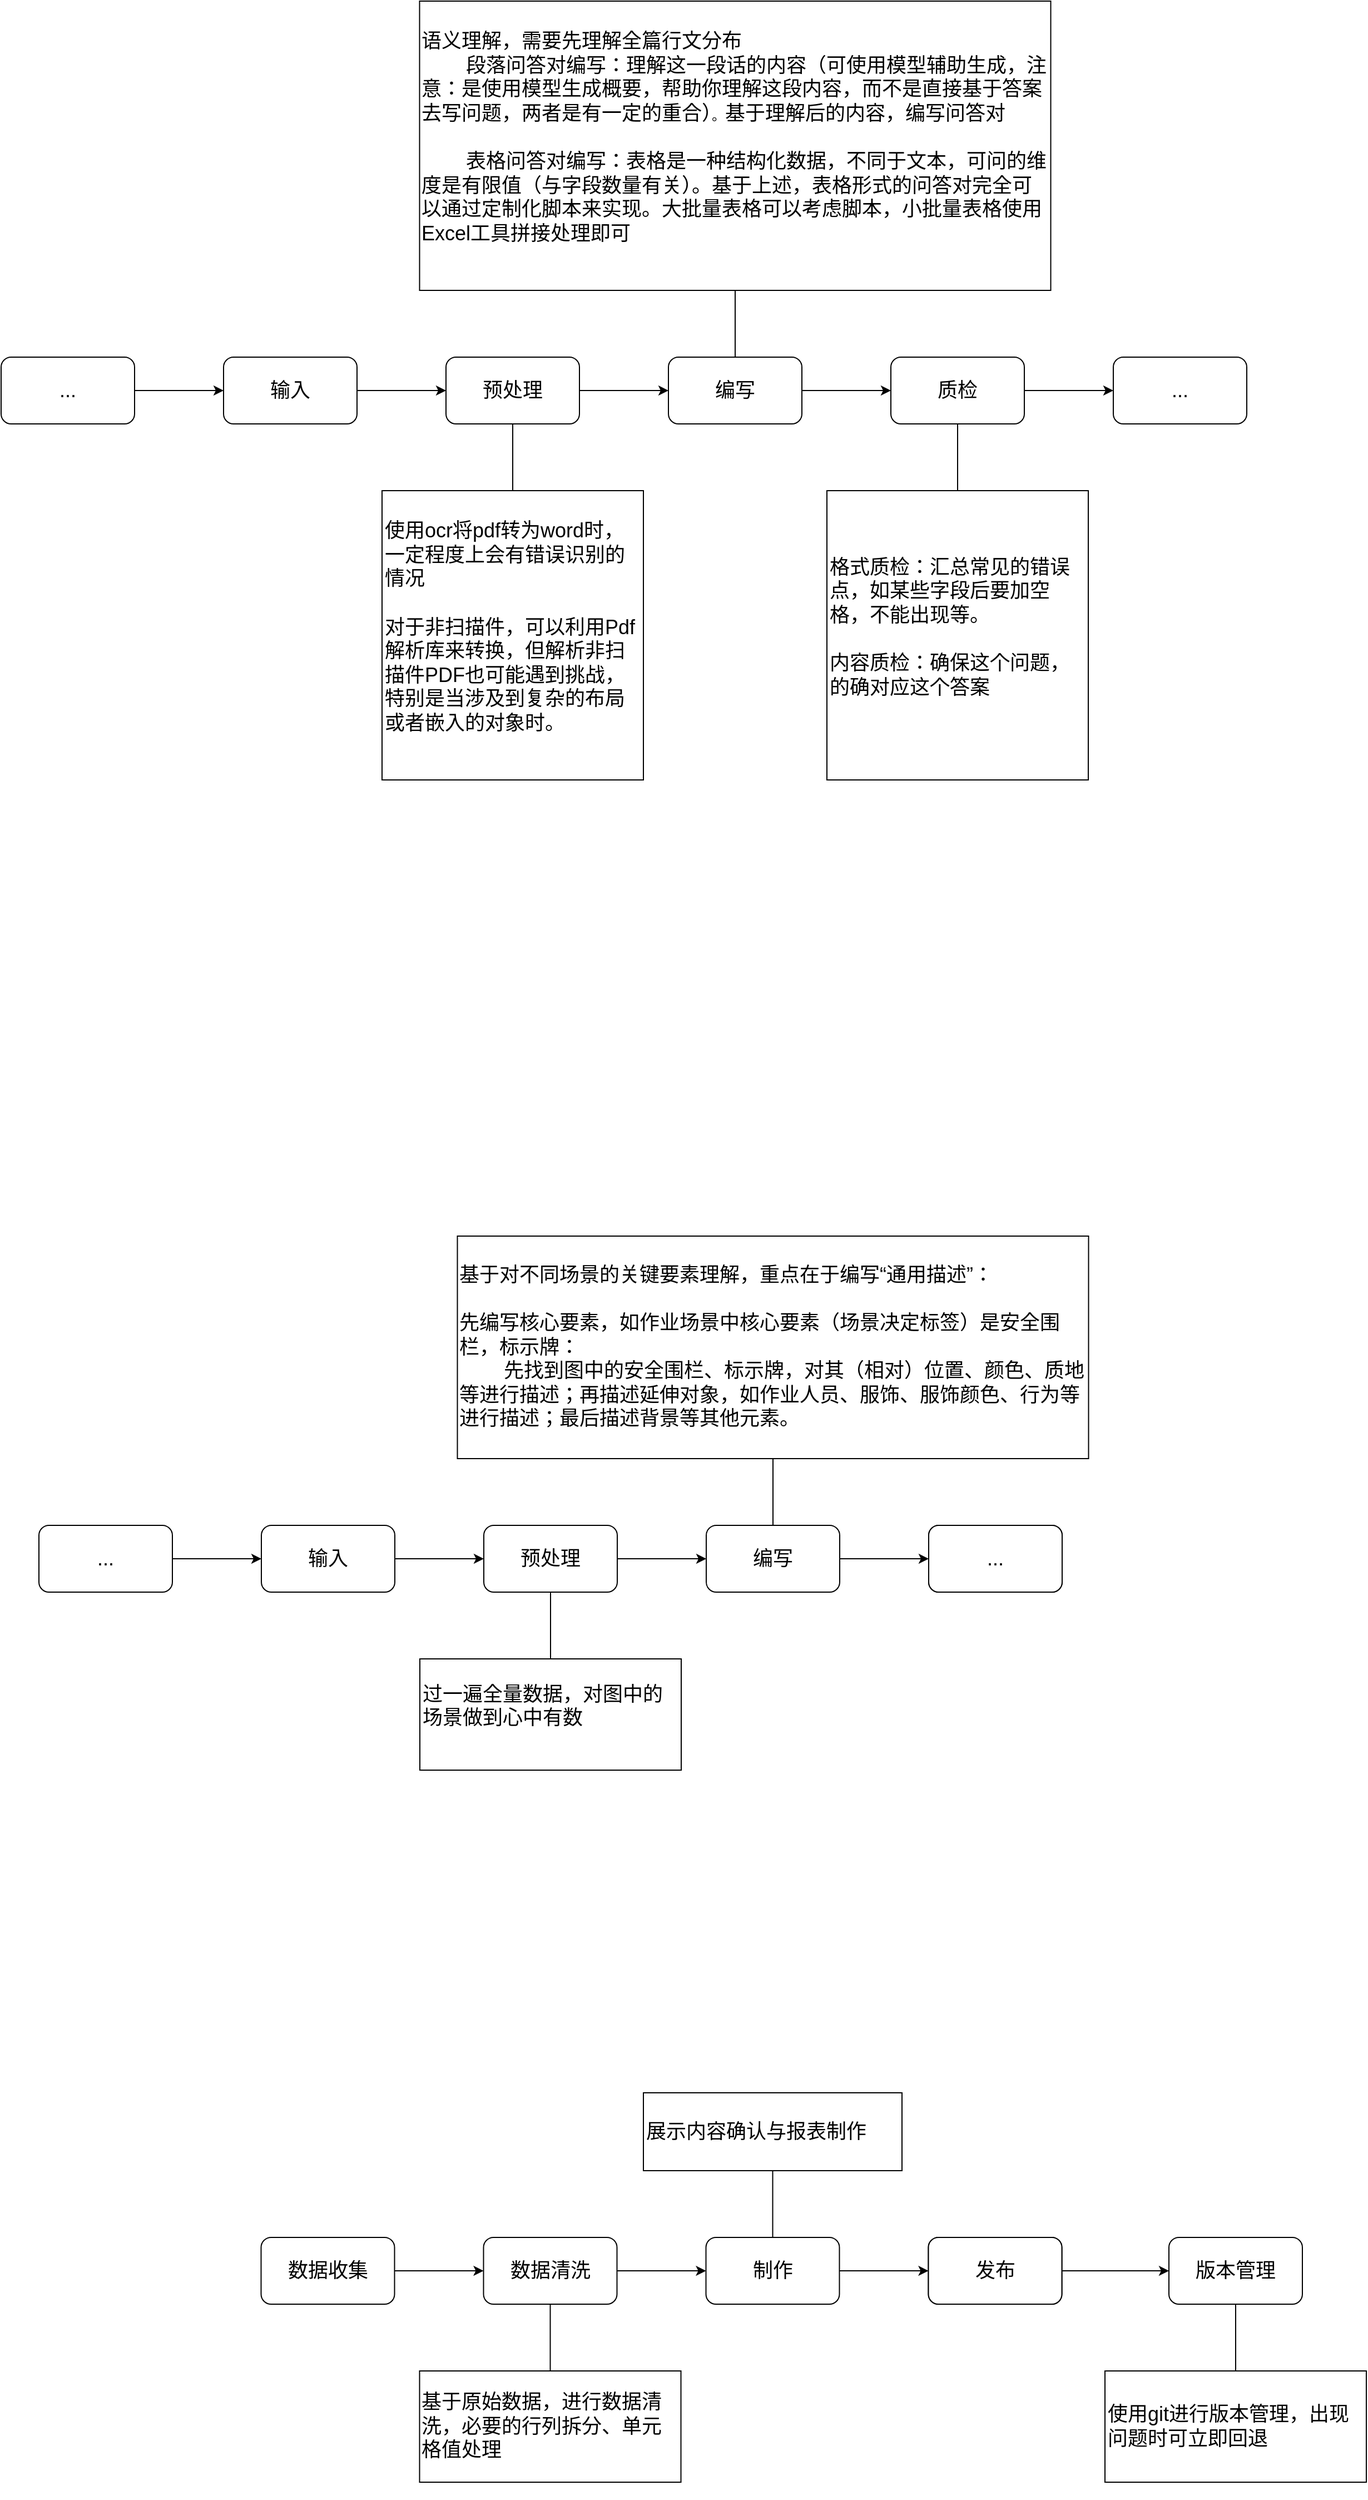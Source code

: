 <mxfile version="25.0.3">
  <diagram name="第 1 页" id="PG2xUZhAAmy-bLEZqsFV">
    <mxGraphModel dx="2253" dy="1958" grid="1" gridSize="10" guides="1" tooltips="1" connect="1" arrows="1" fold="1" page="1" pageScale="1" pageWidth="827" pageHeight="1169" math="0" shadow="0">
      <root>
        <mxCell id="0" />
        <mxCell id="1" parent="0" />
        <mxCell id="MxzImj7wCzPGFJL9YipR-3" value="" style="edgeStyle=orthogonalEdgeStyle;rounded=0;orthogonalLoop=1;jettySize=auto;html=1;" edge="1" parent="1" source="MxzImj7wCzPGFJL9YipR-1">
          <mxGeometry relative="1" as="geometry">
            <mxPoint x="220" y="250" as="targetPoint" />
          </mxGeometry>
        </mxCell>
        <mxCell id="MxzImj7wCzPGFJL9YipR-1" value="&lt;font style=&quot;font-size: 18px;&quot;&gt;输入&lt;/font&gt;" style="rounded=1;whiteSpace=wrap;html=1;" vertex="1" parent="1">
          <mxGeometry x="20" y="220" width="120" height="60" as="geometry" />
        </mxCell>
        <mxCell id="MxzImj7wCzPGFJL9YipR-7" style="edgeStyle=orthogonalEdgeStyle;rounded=0;orthogonalLoop=1;jettySize=auto;html=1;entryX=0;entryY=0.5;entryDx=0;entryDy=0;" edge="1" parent="1" source="MxzImj7wCzPGFJL9YipR-4" target="MxzImj7wCzPGFJL9YipR-5">
          <mxGeometry relative="1" as="geometry" />
        </mxCell>
        <mxCell id="MxzImj7wCzPGFJL9YipR-4" value="&lt;span style=&quot;font-size: 18px;&quot;&gt;预处理&lt;/span&gt;" style="rounded=1;whiteSpace=wrap;html=1;" vertex="1" parent="1">
          <mxGeometry x="220" y="220" width="120" height="60" as="geometry" />
        </mxCell>
        <mxCell id="MxzImj7wCzPGFJL9YipR-8" style="edgeStyle=orthogonalEdgeStyle;rounded=0;orthogonalLoop=1;jettySize=auto;html=1;" edge="1" parent="1" source="MxzImj7wCzPGFJL9YipR-5" target="MxzImj7wCzPGFJL9YipR-6">
          <mxGeometry relative="1" as="geometry" />
        </mxCell>
        <mxCell id="MxzImj7wCzPGFJL9YipR-5" value="&lt;span style=&quot;font-size: 18px;&quot;&gt;编写&lt;/span&gt;" style="rounded=1;whiteSpace=wrap;html=1;" vertex="1" parent="1">
          <mxGeometry x="420" y="220" width="120" height="60" as="geometry" />
        </mxCell>
        <mxCell id="MxzImj7wCzPGFJL9YipR-12" style="edgeStyle=orthogonalEdgeStyle;rounded=0;orthogonalLoop=1;jettySize=auto;html=1;entryX=0;entryY=0.5;entryDx=0;entryDy=0;" edge="1" parent="1" source="MxzImj7wCzPGFJL9YipR-6" target="MxzImj7wCzPGFJL9YipR-9">
          <mxGeometry relative="1" as="geometry" />
        </mxCell>
        <mxCell id="MxzImj7wCzPGFJL9YipR-6" value="&lt;span style=&quot;font-size: 18px;&quot;&gt;质检&lt;/span&gt;" style="rounded=1;whiteSpace=wrap;html=1;" vertex="1" parent="1">
          <mxGeometry x="620" y="220" width="120" height="60" as="geometry" />
        </mxCell>
        <mxCell id="MxzImj7wCzPGFJL9YipR-9" value="&lt;span style=&quot;font-size: 18px;&quot;&gt;...&lt;/span&gt;" style="rounded=1;whiteSpace=wrap;html=1;" vertex="1" parent="1">
          <mxGeometry x="820" y="220" width="120" height="60" as="geometry" />
        </mxCell>
        <mxCell id="MxzImj7wCzPGFJL9YipR-11" style="edgeStyle=orthogonalEdgeStyle;rounded=0;orthogonalLoop=1;jettySize=auto;html=1;exitX=1;exitY=0.5;exitDx=0;exitDy=0;" edge="1" parent="1" source="MxzImj7wCzPGFJL9YipR-10" target="MxzImj7wCzPGFJL9YipR-1">
          <mxGeometry relative="1" as="geometry" />
        </mxCell>
        <mxCell id="MxzImj7wCzPGFJL9YipR-10" value="&lt;span style=&quot;font-size: 18px;&quot;&gt;...&lt;/span&gt;" style="rounded=1;whiteSpace=wrap;html=1;" vertex="1" parent="1">
          <mxGeometry x="-180" y="220" width="120" height="60" as="geometry" />
        </mxCell>
        <mxCell id="MxzImj7wCzPGFJL9YipR-14" value="&lt;div&gt;&lt;br&gt;&lt;/div&gt;" style="text;html=1;align=center;verticalAlign=middle;resizable=0;points=[];autosize=1;strokeColor=none;fillColor=none;" vertex="1" parent="1">
          <mxGeometry x="170" y="425" width="20" height="30" as="geometry" />
        </mxCell>
        <mxCell id="MxzImj7wCzPGFJL9YipR-15" value="&lt;div&gt;&lt;font style=&quot;font-size: 18px;&quot;&gt;使用ocr将pdf转为word时，一定程度上会有错误识别的情况&lt;/font&gt;&lt;/div&gt;&lt;div&gt;&lt;span style=&quot;white-space: normal;&quot;&gt;&lt;font style=&quot;font-size: 18px;&quot;&gt;&lt;br&gt;&lt;/font&gt;&lt;/span&gt;&lt;/div&gt;&lt;div&gt;&lt;span style=&quot;white-space: normal;&quot;&gt;&lt;font style=&quot;font-size: 18px;&quot;&gt;对于非扫描件，可以利用Pdf解析库来转换，但解析非扫描件PDF也可能遇到挑战，特别是当涉及到复杂的布局或者嵌入的对象时。&lt;/font&gt;&lt;/span&gt;&lt;/div&gt;&lt;div&gt;&lt;br&gt;&lt;/div&gt;" style="text;html=1;align=left;verticalAlign=middle;whiteSpace=wrap;rounded=0;strokeColor=default;fillColor=default;" vertex="1" parent="1">
          <mxGeometry x="162.5" y="340" width="235" height="260" as="geometry" />
        </mxCell>
        <mxCell id="MxzImj7wCzPGFJL9YipR-18" value="&lt;div&gt;&lt;div&gt;&lt;span style=&quot;font-size: 18px;&quot;&gt;语义理解，需要先理解全篇行文分布&lt;/span&gt;&lt;/div&gt;&lt;div&gt;&lt;span style=&quot;font-size: 18px; background-color: initial;&quot;&gt;&lt;span style=&quot;white-space: pre;&quot;&gt;&#x9;&lt;/span&gt;段落问答对编写：理解这一段话的内容（可使用模型辅助生成，注意：是使用模型生成概要，帮助你理解这段内容，而不是直接基于答案去写问题，两者是有一定的重合）&lt;/span&gt;&lt;span style=&quot;background-color: initial;&quot;&gt;。&lt;/span&gt;&lt;span style=&quot;font-size: 18px; background-color: initial;&quot;&gt;基于理解后的内容，编写问答对&lt;/span&gt;&lt;/div&gt;&lt;div&gt;&lt;span style=&quot;font-size: 18px; background-color: initial;&quot;&gt;&lt;br&gt;&lt;/span&gt;&lt;/div&gt;&lt;div&gt;&lt;span style=&quot;font-size: 18px; white-space: normal;&quot;&gt;&lt;span style=&quot;white-space: pre;&quot;&gt;&#x9;&lt;/span&gt;表格问答对编写：&lt;/span&gt;&lt;span style=&quot;font-size: 18px; background-color: initial;&quot;&gt;表格是一种结构化数据，不同于文本，可问的维度是有限值（与字段数量有关）。&lt;/span&gt;&lt;span style=&quot;font-size: 18px; background-color: initial;&quot;&gt;基于上述，表格形式的问答对完全可以通过定制化脚本来实现。&lt;/span&gt;&lt;span style=&quot;font-size: 18px; background-color: initial;&quot;&gt;大批量表格可以考虑脚本，小批量表格使用Excel工具拼接处理即可&lt;/span&gt;&lt;/div&gt;&lt;/div&gt;&lt;div&gt;&lt;br&gt;&lt;/div&gt;" style="text;html=1;align=left;verticalAlign=middle;whiteSpace=wrap;rounded=0;strokeColor=default;fillColor=default;" vertex="1" parent="1">
          <mxGeometry x="196.25" y="-100" width="567.5" height="260" as="geometry" />
        </mxCell>
        <mxCell id="MxzImj7wCzPGFJL9YipR-19" value="" style="endArrow=none;html=1;rounded=0;entryX=0.5;entryY=1;entryDx=0;entryDy=0;exitX=0.5;exitY=0;exitDx=0;exitDy=0;" edge="1" parent="1" source="MxzImj7wCzPGFJL9YipR-5" target="MxzImj7wCzPGFJL9YipR-18">
          <mxGeometry width="50" height="50" relative="1" as="geometry">
            <mxPoint x="220" y="220" as="sourcePoint" />
            <mxPoint x="270" y="170" as="targetPoint" />
          </mxGeometry>
        </mxCell>
        <mxCell id="MxzImj7wCzPGFJL9YipR-20" value="" style="endArrow=none;html=1;rounded=0;entryX=0.5;entryY=1;entryDx=0;entryDy=0;" edge="1" parent="1" source="MxzImj7wCzPGFJL9YipR-15" target="MxzImj7wCzPGFJL9YipR-4">
          <mxGeometry width="50" height="50" relative="1" as="geometry">
            <mxPoint x="220" y="220" as="sourcePoint" />
            <mxPoint x="270" y="170" as="targetPoint" />
          </mxGeometry>
        </mxCell>
        <mxCell id="MxzImj7wCzPGFJL9YipR-21" value="&lt;div&gt;&lt;div&gt;&lt;span style=&quot;font-size: 18px;&quot;&gt;格式质检：汇总常见的错误点，如某些字段后要加空格，不能出现等。&lt;/span&gt;&lt;/div&gt;&lt;div&gt;&lt;span style=&quot;font-size: 18px; white-space: normal;&quot;&gt;&lt;br&gt;&lt;/span&gt;&lt;/div&gt;&lt;div&gt;&lt;span style=&quot;font-size: 18px; white-space: normal;&quot;&gt;内容质检：确保这个问题，的确对应这个答案&lt;/span&gt;&lt;/div&gt;&lt;/div&gt;&lt;div&gt;&lt;br&gt;&lt;/div&gt;" style="text;html=1;align=left;verticalAlign=middle;whiteSpace=wrap;rounded=0;strokeColor=default;fillColor=default;" vertex="1" parent="1">
          <mxGeometry x="562.5" y="340" width="235" height="260" as="geometry" />
        </mxCell>
        <mxCell id="MxzImj7wCzPGFJL9YipR-22" value="" style="endArrow=none;html=1;rounded=0;entryX=0.5;entryY=1;entryDx=0;entryDy=0;" edge="1" parent="1" source="MxzImj7wCzPGFJL9YipR-21" target="MxzImj7wCzPGFJL9YipR-6">
          <mxGeometry width="50" height="50" relative="1" as="geometry">
            <mxPoint x="220" y="420" as="sourcePoint" />
            <mxPoint x="270" y="370" as="targetPoint" />
          </mxGeometry>
        </mxCell>
        <mxCell id="MxzImj7wCzPGFJL9YipR-23" value="" style="edgeStyle=orthogonalEdgeStyle;rounded=0;orthogonalLoop=1;jettySize=auto;html=1;" edge="1" parent="1" source="MxzImj7wCzPGFJL9YipR-24">
          <mxGeometry relative="1" as="geometry">
            <mxPoint x="254" y="1300" as="targetPoint" />
          </mxGeometry>
        </mxCell>
        <mxCell id="MxzImj7wCzPGFJL9YipR-24" value="&lt;font style=&quot;font-size: 18px;&quot;&gt;输入&lt;/font&gt;" style="rounded=1;whiteSpace=wrap;html=1;" vertex="1" parent="1">
          <mxGeometry x="54" y="1270" width="120" height="60" as="geometry" />
        </mxCell>
        <mxCell id="MxzImj7wCzPGFJL9YipR-25" style="edgeStyle=orthogonalEdgeStyle;rounded=0;orthogonalLoop=1;jettySize=auto;html=1;entryX=0;entryY=0.5;entryDx=0;entryDy=0;" edge="1" parent="1" source="MxzImj7wCzPGFJL9YipR-26" target="MxzImj7wCzPGFJL9YipR-28">
          <mxGeometry relative="1" as="geometry" />
        </mxCell>
        <mxCell id="MxzImj7wCzPGFJL9YipR-26" value="&lt;span style=&quot;font-size: 18px;&quot;&gt;预处理&lt;/span&gt;" style="rounded=1;whiteSpace=wrap;html=1;" vertex="1" parent="1">
          <mxGeometry x="254" y="1270" width="120" height="60" as="geometry" />
        </mxCell>
        <mxCell id="MxzImj7wCzPGFJL9YipR-27" style="edgeStyle=orthogonalEdgeStyle;rounded=0;orthogonalLoop=1;jettySize=auto;html=1;" edge="1" parent="1" source="MxzImj7wCzPGFJL9YipR-28" target="MxzImj7wCzPGFJL9YipR-30">
          <mxGeometry relative="1" as="geometry" />
        </mxCell>
        <mxCell id="MxzImj7wCzPGFJL9YipR-28" value="&lt;span style=&quot;font-size: 18px;&quot;&gt;编写&lt;/span&gt;" style="rounded=1;whiteSpace=wrap;html=1;" vertex="1" parent="1">
          <mxGeometry x="454" y="1270" width="120" height="60" as="geometry" />
        </mxCell>
        <mxCell id="MxzImj7wCzPGFJL9YipR-30" value="&lt;span style=&quot;font-size: 18px;&quot;&gt;...&lt;/span&gt;" style="rounded=1;whiteSpace=wrap;html=1;" vertex="1" parent="1">
          <mxGeometry x="654" y="1270" width="120" height="60" as="geometry" />
        </mxCell>
        <mxCell id="MxzImj7wCzPGFJL9YipR-32" style="edgeStyle=orthogonalEdgeStyle;rounded=0;orthogonalLoop=1;jettySize=auto;html=1;exitX=1;exitY=0.5;exitDx=0;exitDy=0;" edge="1" parent="1" source="MxzImj7wCzPGFJL9YipR-33" target="MxzImj7wCzPGFJL9YipR-24">
          <mxGeometry relative="1" as="geometry" />
        </mxCell>
        <mxCell id="MxzImj7wCzPGFJL9YipR-33" value="&lt;span style=&quot;font-size: 18px;&quot;&gt;...&lt;/span&gt;" style="rounded=1;whiteSpace=wrap;html=1;" vertex="1" parent="1">
          <mxGeometry x="-146" y="1270" width="120" height="60" as="geometry" />
        </mxCell>
        <mxCell id="MxzImj7wCzPGFJL9YipR-34" value="&lt;div&gt;&lt;br&gt;&lt;/div&gt;" style="text;html=1;align=center;verticalAlign=middle;resizable=0;points=[];autosize=1;strokeColor=none;fillColor=none;" vertex="1" parent="1">
          <mxGeometry x="204" y="1475" width="20" height="30" as="geometry" />
        </mxCell>
        <mxCell id="MxzImj7wCzPGFJL9YipR-35" value="&lt;div&gt;&lt;span style=&quot;font-size: 18px;&quot;&gt;过一遍全量数据，对图中的场景做到心中有数&lt;/span&gt;&lt;/div&gt;&lt;div&gt;&lt;br&gt;&lt;/div&gt;" style="text;html=1;align=left;verticalAlign=middle;whiteSpace=wrap;rounded=0;strokeColor=default;fillColor=default;" vertex="1" parent="1">
          <mxGeometry x="196.5" y="1390" width="235" height="100" as="geometry" />
        </mxCell>
        <mxCell id="MxzImj7wCzPGFJL9YipR-36" value="&lt;div&gt;&lt;span style=&quot;font-size: 18px; white-space: normal;&quot;&gt;基于对不同场景的关键要素理解，重点在于编写“&lt;/span&gt;&lt;span style=&quot;font-size: 18px; background-color: initial;&quot;&gt;通用描述”：&lt;/span&gt;&lt;/div&gt;&lt;div&gt;&lt;span style=&quot;font-size: 18px; white-space: normal;&quot;&gt;&lt;br&gt;&lt;/span&gt;&lt;/div&gt;&lt;div&gt;&lt;span style=&quot;font-size: 18px; white-space: normal;&quot;&gt;先编写核心要素，如作业场景中核心要素（场景决定标签）是安全围栏，标示牌：&lt;/span&gt;&lt;/div&gt;&lt;div&gt;&lt;span style=&quot;font-size: 18px; background-color: initial;&quot;&gt;&lt;span style=&quot;white-space: pre;&quot;&gt;&#x9;&lt;/span&gt;先找到图中的安全围栏、标示牌，对其（相对）位置、颜色、质地等进行描述；&lt;/span&gt;&lt;span style=&quot;font-size: 18px; background-color: initial;&quot;&gt;再描述延伸对象，如作业人员、服饰、服饰颜色、行为等进行描述；最后描述背景等其他元素。&lt;/span&gt;&lt;/div&gt;" style="text;html=1;align=left;verticalAlign=middle;whiteSpace=wrap;rounded=0;strokeColor=default;fillColor=default;" vertex="1" parent="1">
          <mxGeometry x="230.25" y="1010" width="567.5" height="200" as="geometry" />
        </mxCell>
        <mxCell id="MxzImj7wCzPGFJL9YipR-37" value="" style="endArrow=none;html=1;rounded=0;entryX=0.5;entryY=1;entryDx=0;entryDy=0;exitX=0.5;exitY=0;exitDx=0;exitDy=0;" edge="1" parent="1" source="MxzImj7wCzPGFJL9YipR-28" target="MxzImj7wCzPGFJL9YipR-36">
          <mxGeometry width="50" height="50" relative="1" as="geometry">
            <mxPoint x="254" y="1270" as="sourcePoint" />
            <mxPoint x="304" y="1220" as="targetPoint" />
          </mxGeometry>
        </mxCell>
        <mxCell id="MxzImj7wCzPGFJL9YipR-38" value="" style="endArrow=none;html=1;rounded=0;entryX=0.5;entryY=1;entryDx=0;entryDy=0;" edge="1" parent="1" source="MxzImj7wCzPGFJL9YipR-35" target="MxzImj7wCzPGFJL9YipR-26">
          <mxGeometry width="50" height="50" relative="1" as="geometry">
            <mxPoint x="254" y="1270" as="sourcePoint" />
            <mxPoint x="304" y="1220" as="targetPoint" />
          </mxGeometry>
        </mxCell>
        <mxCell id="MxzImj7wCzPGFJL9YipR-41" value="&lt;span style=&quot;font-size: 18px;&quot;&gt;...&lt;/span&gt;" style="rounded=1;whiteSpace=wrap;html=1;" vertex="1" parent="1">
          <mxGeometry x="654" y="1270" width="120" height="60" as="geometry" />
        </mxCell>
        <mxCell id="MxzImj7wCzPGFJL9YipR-43" value="" style="edgeStyle=orthogonalEdgeStyle;rounded=0;orthogonalLoop=1;jettySize=auto;html=1;" edge="1" parent="1" source="MxzImj7wCzPGFJL9YipR-44">
          <mxGeometry relative="1" as="geometry">
            <mxPoint x="253.75" y="1940" as="targetPoint" />
          </mxGeometry>
        </mxCell>
        <mxCell id="MxzImj7wCzPGFJL9YipR-44" value="&lt;span style=&quot;font-size: 18px;&quot;&gt;数据收集&lt;/span&gt;" style="rounded=1;whiteSpace=wrap;html=1;" vertex="1" parent="1">
          <mxGeometry x="53.75" y="1910" width="120" height="60" as="geometry" />
        </mxCell>
        <mxCell id="MxzImj7wCzPGFJL9YipR-45" style="edgeStyle=orthogonalEdgeStyle;rounded=0;orthogonalLoop=1;jettySize=auto;html=1;entryX=0;entryY=0.5;entryDx=0;entryDy=0;" edge="1" parent="1" source="MxzImj7wCzPGFJL9YipR-46" target="MxzImj7wCzPGFJL9YipR-48">
          <mxGeometry relative="1" as="geometry" />
        </mxCell>
        <mxCell id="MxzImj7wCzPGFJL9YipR-46" value="&lt;span style=&quot;font-size: 18px;&quot;&gt;数据清洗&lt;/span&gt;" style="rounded=1;whiteSpace=wrap;html=1;" vertex="1" parent="1">
          <mxGeometry x="253.75" y="1910" width="120" height="60" as="geometry" />
        </mxCell>
        <mxCell id="MxzImj7wCzPGFJL9YipR-47" style="edgeStyle=orthogonalEdgeStyle;rounded=0;orthogonalLoop=1;jettySize=auto;html=1;" edge="1" parent="1" source="MxzImj7wCzPGFJL9YipR-48" target="MxzImj7wCzPGFJL9YipR-49">
          <mxGeometry relative="1" as="geometry" />
        </mxCell>
        <mxCell id="MxzImj7wCzPGFJL9YipR-48" value="&lt;span style=&quot;font-size: 18px;&quot;&gt;制作&lt;/span&gt;" style="rounded=1;whiteSpace=wrap;html=1;" vertex="1" parent="1">
          <mxGeometry x="453.75" y="1910" width="120" height="60" as="geometry" />
        </mxCell>
        <mxCell id="MxzImj7wCzPGFJL9YipR-49" value="&lt;span style=&quot;font-size: 18px;&quot;&gt;...&lt;/span&gt;" style="rounded=1;whiteSpace=wrap;html=1;" vertex="1" parent="1">
          <mxGeometry x="653.75" y="1910" width="120" height="60" as="geometry" />
        </mxCell>
        <mxCell id="MxzImj7wCzPGFJL9YipR-50" value="&lt;div&gt;&lt;br&gt;&lt;/div&gt;" style="text;html=1;align=center;verticalAlign=middle;resizable=0;points=[];autosize=1;strokeColor=none;fillColor=none;" vertex="1" parent="1">
          <mxGeometry x="203.75" y="2115" width="20" height="30" as="geometry" />
        </mxCell>
        <mxCell id="MxzImj7wCzPGFJL9YipR-51" value="&lt;div&gt;&lt;div&gt;&lt;span style=&quot;font-size: 18px;&quot;&gt;基于原始数据，进行数据清洗，必要的行列拆分、单元格值处理&lt;/span&gt;&lt;/div&gt;&lt;/div&gt;" style="text;html=1;align=left;verticalAlign=middle;whiteSpace=wrap;rounded=0;strokeColor=default;fillColor=default;" vertex="1" parent="1">
          <mxGeometry x="196.25" y="2030" width="235" height="100" as="geometry" />
        </mxCell>
        <mxCell id="MxzImj7wCzPGFJL9YipR-52" value="&lt;div&gt;&lt;span style=&quot;font-size: 18px;&quot;&gt;展示内容确认与报表制作&lt;/span&gt;&lt;/div&gt;" style="text;html=1;align=left;verticalAlign=middle;whiteSpace=wrap;rounded=0;strokeColor=default;fillColor=default;" vertex="1" parent="1">
          <mxGeometry x="397.5" y="1780" width="232.5" height="70" as="geometry" />
        </mxCell>
        <mxCell id="MxzImj7wCzPGFJL9YipR-53" value="" style="endArrow=none;html=1;rounded=0;entryX=0.5;entryY=1;entryDx=0;entryDy=0;exitX=0.5;exitY=0;exitDx=0;exitDy=0;" edge="1" parent="1" source="MxzImj7wCzPGFJL9YipR-48" target="MxzImj7wCzPGFJL9YipR-52">
          <mxGeometry width="50" height="50" relative="1" as="geometry">
            <mxPoint x="253.75" y="1910" as="sourcePoint" />
            <mxPoint x="303.75" y="1860" as="targetPoint" />
          </mxGeometry>
        </mxCell>
        <mxCell id="MxzImj7wCzPGFJL9YipR-54" value="" style="endArrow=none;html=1;rounded=0;entryX=0.5;entryY=1;entryDx=0;entryDy=0;" edge="1" parent="1" source="MxzImj7wCzPGFJL9YipR-51" target="MxzImj7wCzPGFJL9YipR-46">
          <mxGeometry width="50" height="50" relative="1" as="geometry">
            <mxPoint x="253.75" y="1910" as="sourcePoint" />
            <mxPoint x="303.75" y="1860" as="targetPoint" />
          </mxGeometry>
        </mxCell>
        <mxCell id="MxzImj7wCzPGFJL9YipR-57" style="edgeStyle=orthogonalEdgeStyle;rounded=0;orthogonalLoop=1;jettySize=auto;html=1;" edge="1" parent="1" source="MxzImj7wCzPGFJL9YipR-55" target="MxzImj7wCzPGFJL9YipR-56">
          <mxGeometry relative="1" as="geometry" />
        </mxCell>
        <mxCell id="MxzImj7wCzPGFJL9YipR-55" value="&lt;span style=&quot;font-size: 18px;&quot;&gt;发布&lt;/span&gt;" style="rounded=1;whiteSpace=wrap;html=1;" vertex="1" parent="1">
          <mxGeometry x="653.75" y="1910" width="120" height="60" as="geometry" />
        </mxCell>
        <mxCell id="MxzImj7wCzPGFJL9YipR-56" value="&lt;span style=&quot;font-size: 18px;&quot;&gt;版本管理&lt;/span&gt;" style="rounded=1;whiteSpace=wrap;html=1;" vertex="1" parent="1">
          <mxGeometry x="870" y="1910" width="120" height="60" as="geometry" />
        </mxCell>
        <mxCell id="MxzImj7wCzPGFJL9YipR-58" value="&lt;span style=&quot;font-size: 18px;&quot;&gt;使用git进行版本管理，出现问题时可立即回退&lt;/span&gt;" style="text;html=1;align=left;verticalAlign=middle;whiteSpace=wrap;rounded=0;strokeColor=default;fillColor=default;" vertex="1" parent="1">
          <mxGeometry x="812.5" y="2030" width="235" height="100" as="geometry" />
        </mxCell>
        <mxCell id="MxzImj7wCzPGFJL9YipR-59" value="" style="endArrow=none;html=1;rounded=0;entryX=0.5;entryY=1;entryDx=0;entryDy=0;exitX=0.5;exitY=0;exitDx=0;exitDy=0;" edge="1" parent="1" source="MxzImj7wCzPGFJL9YipR-58" target="MxzImj7wCzPGFJL9YipR-56">
          <mxGeometry width="50" height="50" relative="1" as="geometry">
            <mxPoint x="540" y="1920" as="sourcePoint" />
            <mxPoint x="590" y="1870" as="targetPoint" />
          </mxGeometry>
        </mxCell>
      </root>
    </mxGraphModel>
  </diagram>
</mxfile>
